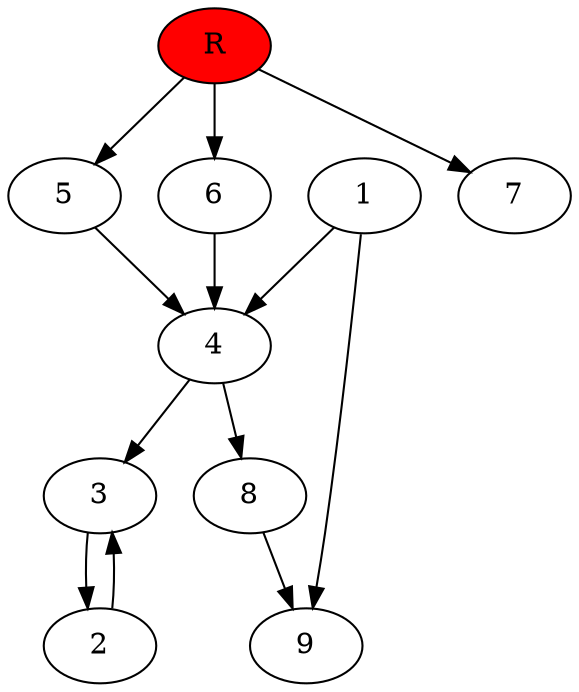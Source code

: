 digraph prb32695 {
	1
	2
	3
	4
	5
	6
	7
	8
	R [fillcolor="#ff0000" style=filled]
	1 -> 4
	1 -> 9
	2 -> 3
	3 -> 2
	4 -> 3
	4 -> 8
	5 -> 4
	6 -> 4
	8 -> 9
	R -> 5
	R -> 6
	R -> 7
}
